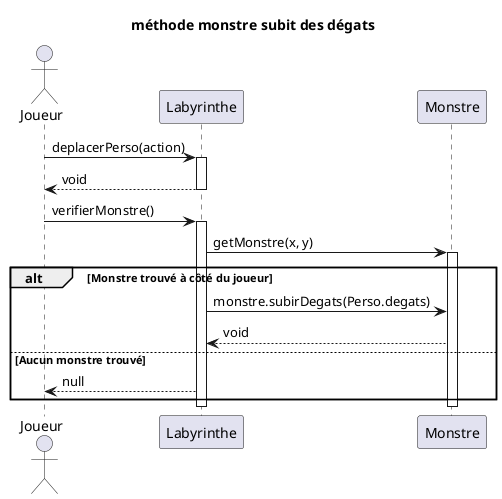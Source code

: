 @startuml
title méthode monstre subit des dégats
actor Joueur
participant Labyrinthe
participant Monstre

Joueur -> Labyrinthe: deplacerPerso(action)
activate Labyrinthe
Labyrinthe --> Joueur: void
deactivate Labyrinthe

Joueur -> Labyrinthe: verifierMonstre()
activate Labyrinthe
Labyrinthe -> Monstre: getMonstre(x, y)
activate Monstre
alt Monstre trouvé à côté du joueur
    Labyrinthe -> Monstre: monstre.subirDegats(Perso.degats)
    Monstre --> Labyrinthe: void
else Aucun monstre trouvé
    Labyrinthe --> Joueur: null
end
deactivate Monstre
deactivate Labyrinthe
@enduml
